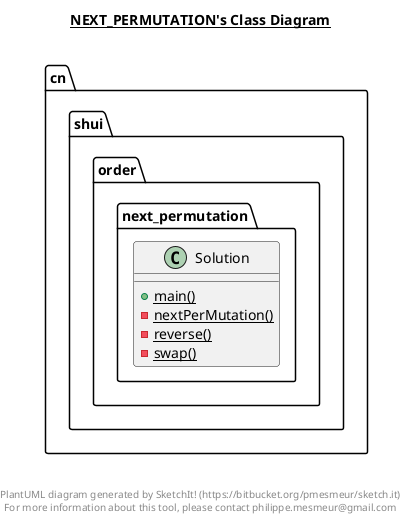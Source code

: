 @startuml

title __NEXT_PERMUTATION's Class Diagram__\n

  namespace cn.shui.order {
    namespace next_permutation {
      class cn.shui.order.next_permutation.Solution {
          {static} + main()
          {static} - nextPerMutation()
          {static} - reverse()
          {static} - swap()
      }
    }
  }
  



right footer


PlantUML diagram generated by SketchIt! (https://bitbucket.org/pmesmeur/sketch.it)
For more information about this tool, please contact philippe.mesmeur@gmail.com
endfooter

@enduml
